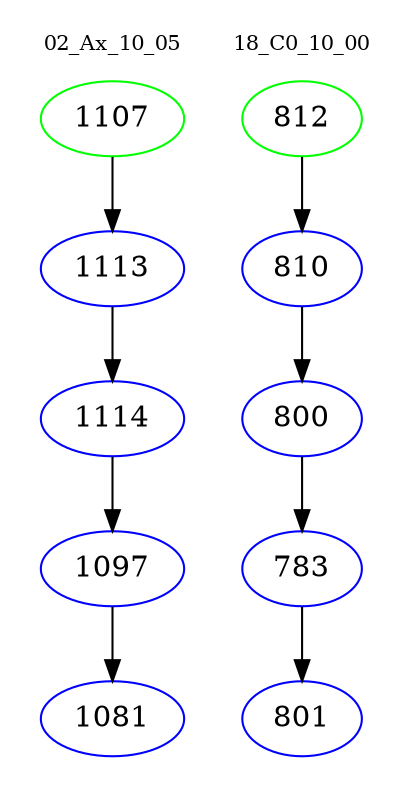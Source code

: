digraph{
subgraph cluster_0 {
color = white
label = "02_Ax_10_05";
fontsize=10;
T0_1107 [label="1107", color="green"]
T0_1107 -> T0_1113 [color="black"]
T0_1113 [label="1113", color="blue"]
T0_1113 -> T0_1114 [color="black"]
T0_1114 [label="1114", color="blue"]
T0_1114 -> T0_1097 [color="black"]
T0_1097 [label="1097", color="blue"]
T0_1097 -> T0_1081 [color="black"]
T0_1081 [label="1081", color="blue"]
}
subgraph cluster_1 {
color = white
label = "18_C0_10_00";
fontsize=10;
T1_812 [label="812", color="green"]
T1_812 -> T1_810 [color="black"]
T1_810 [label="810", color="blue"]
T1_810 -> T1_800 [color="black"]
T1_800 [label="800", color="blue"]
T1_800 -> T1_783 [color="black"]
T1_783 [label="783", color="blue"]
T1_783 -> T1_801 [color="black"]
T1_801 [label="801", color="blue"]
}
}
